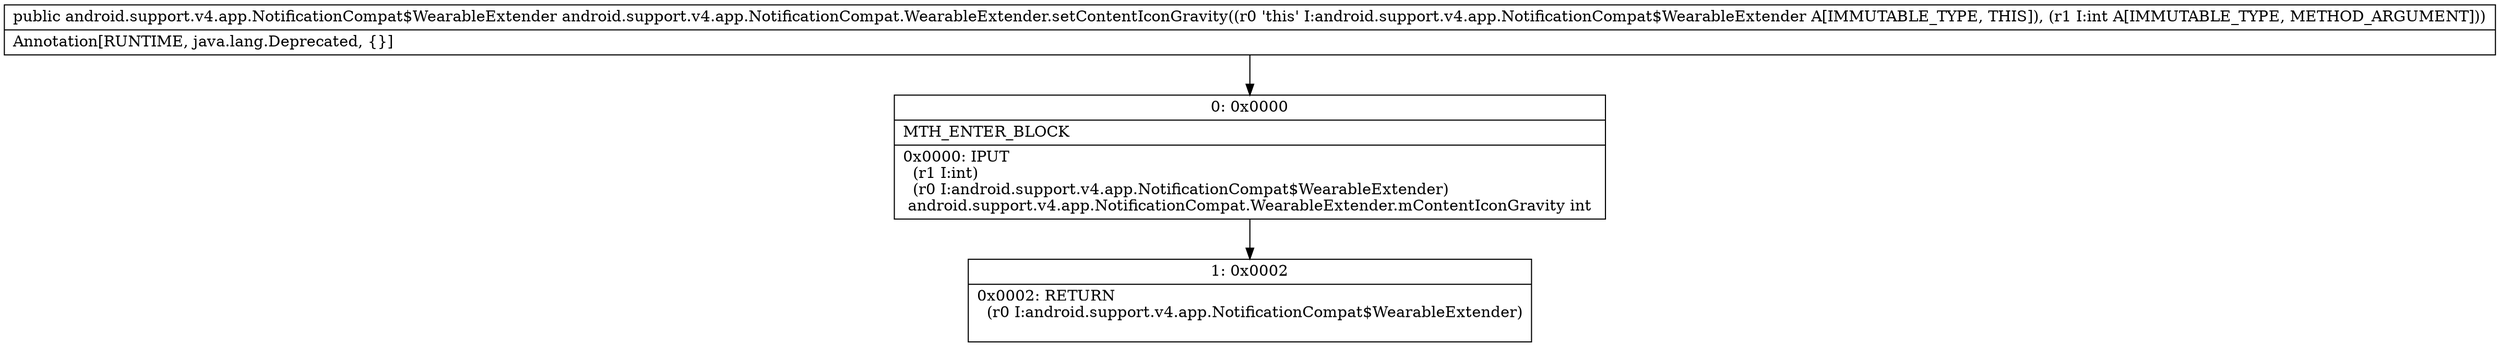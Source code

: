 digraph "CFG forandroid.support.v4.app.NotificationCompat.WearableExtender.setContentIconGravity(I)Landroid\/support\/v4\/app\/NotificationCompat$WearableExtender;" {
Node_0 [shape=record,label="{0\:\ 0x0000|MTH_ENTER_BLOCK\l|0x0000: IPUT  \l  (r1 I:int)\l  (r0 I:android.support.v4.app.NotificationCompat$WearableExtender)\l android.support.v4.app.NotificationCompat.WearableExtender.mContentIconGravity int \l}"];
Node_1 [shape=record,label="{1\:\ 0x0002|0x0002: RETURN  \l  (r0 I:android.support.v4.app.NotificationCompat$WearableExtender)\l \l}"];
MethodNode[shape=record,label="{public android.support.v4.app.NotificationCompat$WearableExtender android.support.v4.app.NotificationCompat.WearableExtender.setContentIconGravity((r0 'this' I:android.support.v4.app.NotificationCompat$WearableExtender A[IMMUTABLE_TYPE, THIS]), (r1 I:int A[IMMUTABLE_TYPE, METHOD_ARGUMENT]))  | Annotation[RUNTIME, java.lang.Deprecated, \{\}]\l}"];
MethodNode -> Node_0;
Node_0 -> Node_1;
}

